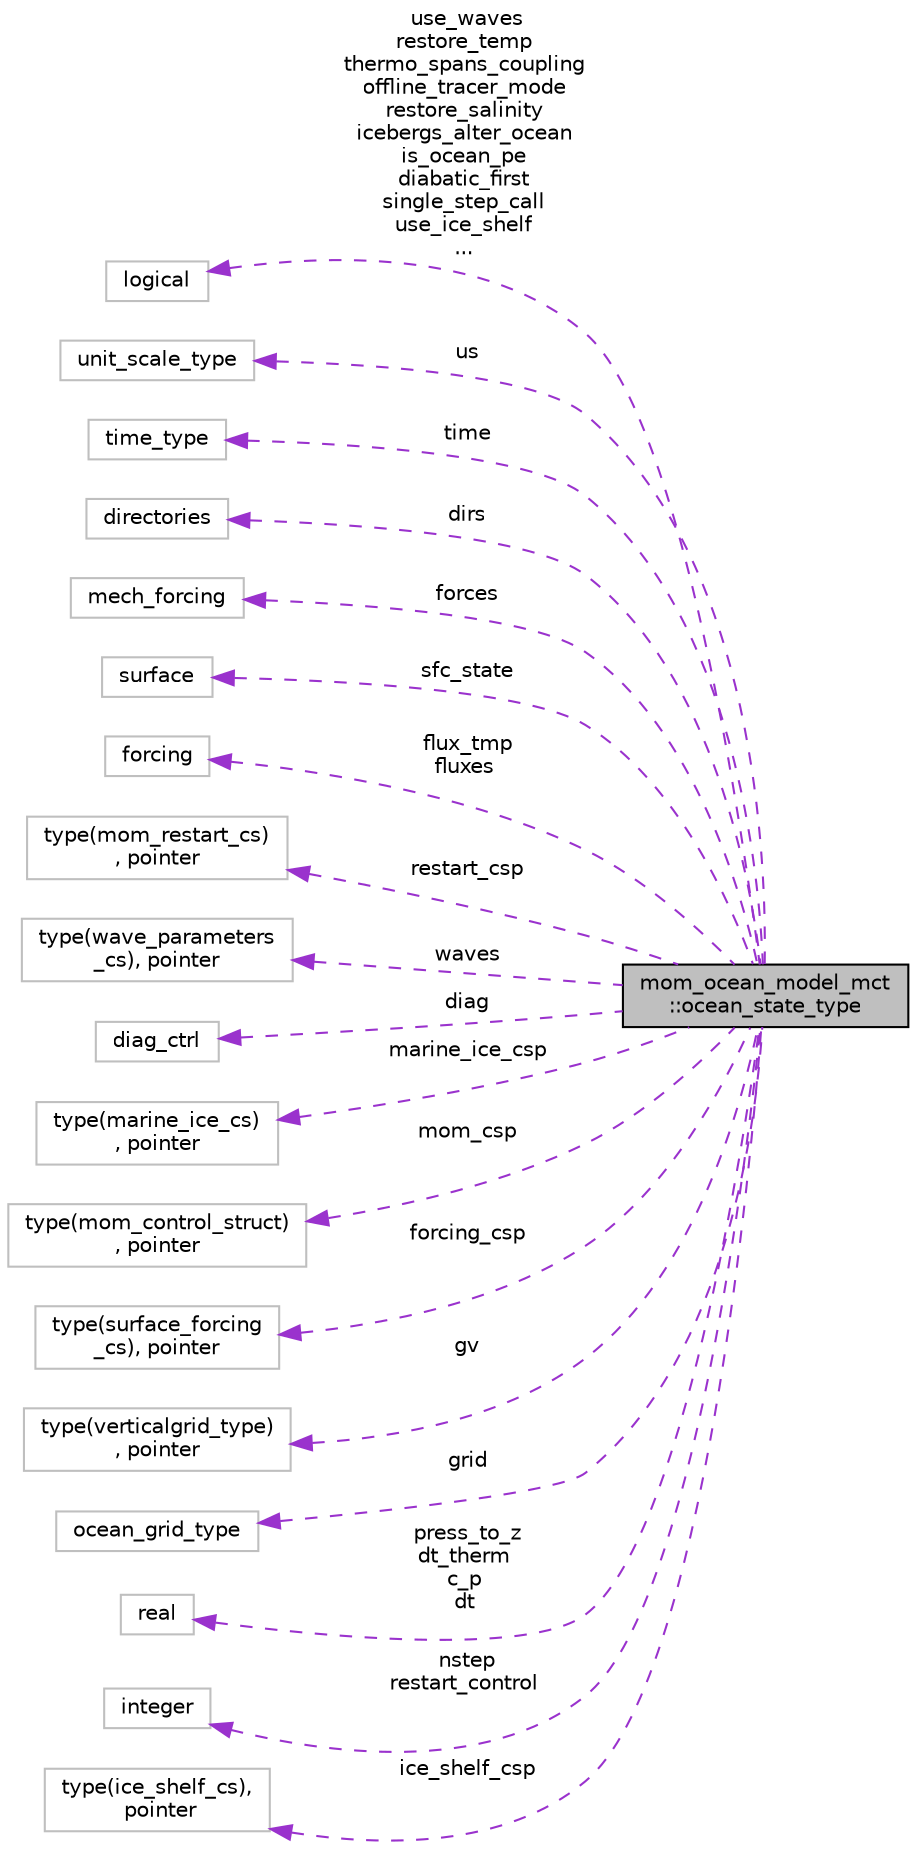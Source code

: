 digraph "mom_ocean_model_mct::ocean_state_type"
{
 // INTERACTIVE_SVG=YES
 // LATEX_PDF_SIZE
  edge [fontname="Helvetica",fontsize="10",labelfontname="Helvetica",labelfontsize="10"];
  node [fontname="Helvetica",fontsize="10",shape=record];
  rankdir="LR";
  Node1 [label="mom_ocean_model_mct\l::ocean_state_type",height=0.2,width=0.4,color="black", fillcolor="grey75", style="filled", fontcolor="black",tooltip="The ocean_state_type contains all information about the state of the ocean, with a format that is pri..."];
  Node2 -> Node1 [dir="back",color="darkorchid3",fontsize="10",style="dashed",label=" use_waves\nrestore_temp\nthermo_spans_coupling\noffline_tracer_mode\nrestore_salinity\nicebergs_alter_ocean\nis_ocean_pe\ndiabatic_first\nsingle_step_call\nuse_ice_shelf\n..." ,fontname="Helvetica"];
  Node2 [label="logical",height=0.2,width=0.4,color="grey75", fillcolor="white", style="filled",tooltip=" "];
  Node3 -> Node1 [dir="back",color="darkorchid3",fontsize="10",style="dashed",label=" us" ,fontname="Helvetica"];
  Node3 [label="unit_scale_type",height=0.2,width=0.4,color="grey75", fillcolor="white", style="filled",tooltip=" "];
  Node4 -> Node1 [dir="back",color="darkorchid3",fontsize="10",style="dashed",label=" time" ,fontname="Helvetica"];
  Node4 [label="time_type",height=0.2,width=0.4,color="grey75", fillcolor="white", style="filled",tooltip=" "];
  Node5 -> Node1 [dir="back",color="darkorchid3",fontsize="10",style="dashed",label=" dirs" ,fontname="Helvetica"];
  Node5 [label="directories",height=0.2,width=0.4,color="grey75", fillcolor="white", style="filled",tooltip=" "];
  Node6 -> Node1 [dir="back",color="darkorchid3",fontsize="10",style="dashed",label=" forces" ,fontname="Helvetica"];
  Node6 [label="mech_forcing",height=0.2,width=0.4,color="grey75", fillcolor="white", style="filled",tooltip=" "];
  Node7 -> Node1 [dir="back",color="darkorchid3",fontsize="10",style="dashed",label=" sfc_state" ,fontname="Helvetica"];
  Node7 [label="surface",height=0.2,width=0.4,color="grey75", fillcolor="white", style="filled",tooltip=" "];
  Node8 -> Node1 [dir="back",color="darkorchid3",fontsize="10",style="dashed",label=" flux_tmp\nfluxes" ,fontname="Helvetica"];
  Node8 [label="forcing",height=0.2,width=0.4,color="grey75", fillcolor="white", style="filled",tooltip=" "];
  Node9 -> Node1 [dir="back",color="darkorchid3",fontsize="10",style="dashed",label=" restart_csp" ,fontname="Helvetica"];
  Node9 [label="type(mom_restart_cs)\l, pointer",height=0.2,width=0.4,color="grey75", fillcolor="white", style="filled",tooltip=" "];
  Node10 -> Node1 [dir="back",color="darkorchid3",fontsize="10",style="dashed",label=" waves" ,fontname="Helvetica"];
  Node10 [label="type(wave_parameters\l_cs), pointer",height=0.2,width=0.4,color="grey75", fillcolor="white", style="filled",tooltip=" "];
  Node11 -> Node1 [dir="back",color="darkorchid3",fontsize="10",style="dashed",label=" diag" ,fontname="Helvetica"];
  Node11 [label="diag_ctrl",height=0.2,width=0.4,color="grey75", fillcolor="white", style="filled",tooltip=" "];
  Node12 -> Node1 [dir="back",color="darkorchid3",fontsize="10",style="dashed",label=" marine_ice_csp" ,fontname="Helvetica"];
  Node12 [label="type(marine_ice_cs)\l, pointer",height=0.2,width=0.4,color="grey75", fillcolor="white", style="filled",tooltip=" "];
  Node13 -> Node1 [dir="back",color="darkorchid3",fontsize="10",style="dashed",label=" mom_csp" ,fontname="Helvetica"];
  Node13 [label="type(mom_control_struct)\l, pointer",height=0.2,width=0.4,color="grey75", fillcolor="white", style="filled",tooltip=" "];
  Node14 -> Node1 [dir="back",color="darkorchid3",fontsize="10",style="dashed",label=" forcing_csp" ,fontname="Helvetica"];
  Node14 [label="type(surface_forcing\l_cs), pointer",height=0.2,width=0.4,color="grey75", fillcolor="white", style="filled",tooltip=" "];
  Node15 -> Node1 [dir="back",color="darkorchid3",fontsize="10",style="dashed",label=" gv" ,fontname="Helvetica"];
  Node15 [label="type(verticalgrid_type)\l, pointer",height=0.2,width=0.4,color="grey75", fillcolor="white", style="filled",tooltip=" "];
  Node16 -> Node1 [dir="back",color="darkorchid3",fontsize="10",style="dashed",label=" grid" ,fontname="Helvetica"];
  Node16 [label="ocean_grid_type",height=0.2,width=0.4,color="grey75", fillcolor="white", style="filled",tooltip=" "];
  Node17 -> Node1 [dir="back",color="darkorchid3",fontsize="10",style="dashed",label=" press_to_z\ndt_therm\nc_p\ndt" ,fontname="Helvetica"];
  Node17 [label="real",height=0.2,width=0.4,color="grey75", fillcolor="white", style="filled",tooltip=" "];
  Node18 -> Node1 [dir="back",color="darkorchid3",fontsize="10",style="dashed",label=" nstep\nrestart_control" ,fontname="Helvetica"];
  Node18 [label="integer",height=0.2,width=0.4,color="grey75", fillcolor="white", style="filled",tooltip=" "];
  Node19 -> Node1 [dir="back",color="darkorchid3",fontsize="10",style="dashed",label=" ice_shelf_csp" ,fontname="Helvetica"];
  Node19 [label="type(ice_shelf_cs),\l pointer",height=0.2,width=0.4,color="grey75", fillcolor="white", style="filled",tooltip=" "];
}
